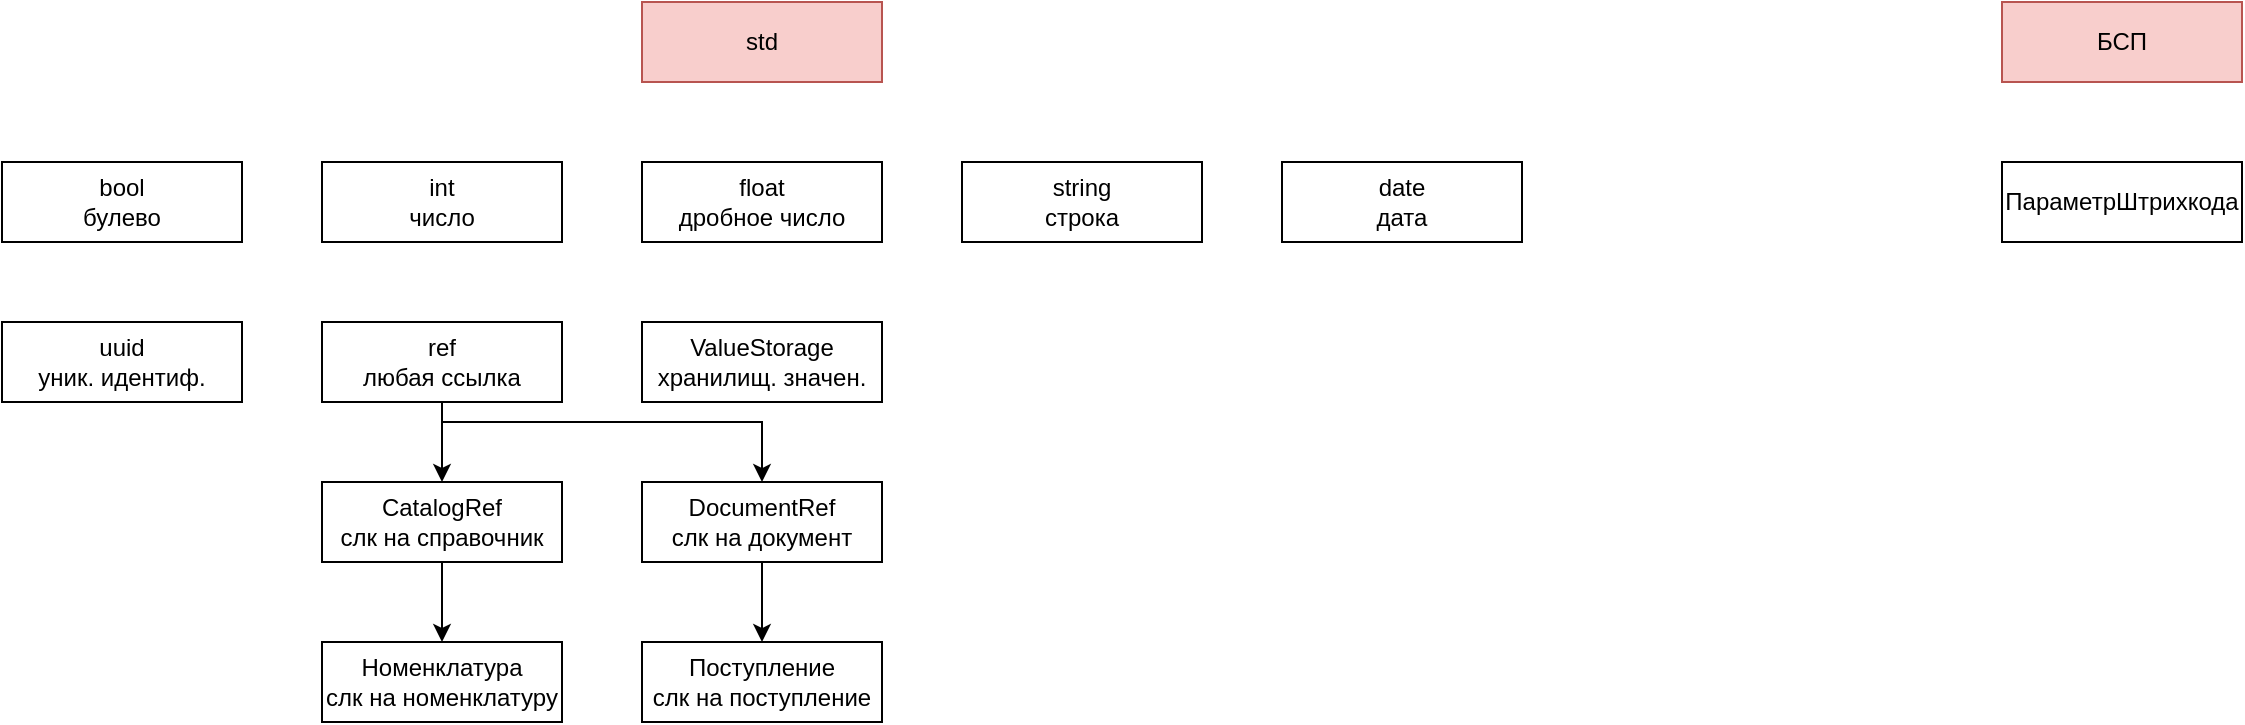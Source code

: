 <mxfile version="24.7.8">
  <diagram name="Страница — 1" id="fOMC7xHu2SzvGz_D-_M9">
    <mxGraphModel dx="1198" dy="712" grid="1" gridSize="10" guides="1" tooltips="1" connect="1" arrows="1" fold="1" page="1" pageScale="1" pageWidth="827" pageHeight="1169" math="0" shadow="0">
      <root>
        <mxCell id="0" />
        <mxCell id="1" parent="0" />
        <mxCell id="HP7L-dZWSXHkJmkqdX_X-1" value="std" style="rounded=0;whiteSpace=wrap;html=1;fillColor=#f8cecc;strokeColor=#b85450;" parent="1" vertex="1">
          <mxGeometry x="400" y="240" width="120" height="40" as="geometry" />
        </mxCell>
        <mxCell id="HP7L-dZWSXHkJmkqdX_X-4" value="int&lt;div&gt;число&lt;/div&gt;" style="rounded=0;whiteSpace=wrap;html=1;" parent="1" vertex="1">
          <mxGeometry x="240" y="320" width="120" height="40" as="geometry" />
        </mxCell>
        <mxCell id="HP7L-dZWSXHkJmkqdX_X-6" value="float&lt;div&gt;дробное число&lt;/div&gt;" style="rounded=0;whiteSpace=wrap;html=1;" parent="1" vertex="1">
          <mxGeometry x="400" y="320" width="120" height="40" as="geometry" />
        </mxCell>
        <mxCell id="HP7L-dZWSXHkJmkqdX_X-7" value="string&lt;div&gt;строка&lt;/div&gt;" style="rounded=0;whiteSpace=wrap;html=1;" parent="1" vertex="1">
          <mxGeometry x="560" y="320" width="120" height="40" as="geometry" />
        </mxCell>
        <mxCell id="HP7L-dZWSXHkJmkqdX_X-13" style="edgeStyle=orthogonalEdgeStyle;rounded=0;orthogonalLoop=1;jettySize=auto;html=1;" parent="1" source="HP7L-dZWSXHkJmkqdX_X-8" target="HP7L-dZWSXHkJmkqdX_X-9" edge="1">
          <mxGeometry relative="1" as="geometry" />
        </mxCell>
        <mxCell id="r6Dz6Naj0mB5d5bvlvq2-5" style="edgeStyle=orthogonalEdgeStyle;rounded=0;orthogonalLoop=1;jettySize=auto;html=1;" parent="1" source="HP7L-dZWSXHkJmkqdX_X-8" target="r6Dz6Naj0mB5d5bvlvq2-4" edge="1">
          <mxGeometry relative="1" as="geometry">
            <Array as="points">
              <mxPoint x="300" y="450" />
              <mxPoint x="460" y="450" />
            </Array>
          </mxGeometry>
        </mxCell>
        <mxCell id="HP7L-dZWSXHkJmkqdX_X-8" value="ref&lt;div&gt;любая ссылка&lt;/div&gt;" style="rounded=0;whiteSpace=wrap;html=1;" parent="1" vertex="1">
          <mxGeometry x="240" y="400" width="120" height="40" as="geometry" />
        </mxCell>
        <mxCell id="HP7L-dZWSXHkJmkqdX_X-15" value="" style="edgeStyle=orthogonalEdgeStyle;rounded=0;orthogonalLoop=1;jettySize=auto;html=1;" parent="1" source="HP7L-dZWSXHkJmkqdX_X-9" target="HP7L-dZWSXHkJmkqdX_X-14" edge="1">
          <mxGeometry relative="1" as="geometry" />
        </mxCell>
        <mxCell id="HP7L-dZWSXHkJmkqdX_X-9" value="&lt;div&gt;CatalogRef&lt;/div&gt;&lt;div&gt;слк на справочник&lt;/div&gt;" style="rounded=0;whiteSpace=wrap;html=1;" parent="1" vertex="1">
          <mxGeometry x="240" y="480" width="120" height="40" as="geometry" />
        </mxCell>
        <mxCell id="HP7L-dZWSXHkJmkqdX_X-10" value="&lt;div&gt;date&lt;/div&gt;&lt;div&gt;дата&lt;/div&gt;" style="rounded=0;whiteSpace=wrap;html=1;" parent="1" vertex="1">
          <mxGeometry x="720" y="320" width="120" height="40" as="geometry" />
        </mxCell>
        <mxCell id="HP7L-dZWSXHkJmkqdX_X-11" value="&lt;div&gt;bool&lt;/div&gt;&lt;div&gt;булево&lt;/div&gt;" style="rounded=0;whiteSpace=wrap;html=1;" parent="1" vertex="1">
          <mxGeometry x="80" y="320" width="120" height="40" as="geometry" />
        </mxCell>
        <mxCell id="HP7L-dZWSXHkJmkqdX_X-12" value="uuid&lt;div&gt;уник. идентиф.&lt;/div&gt;" style="rounded=0;whiteSpace=wrap;html=1;" parent="1" vertex="1">
          <mxGeometry x="80" y="400" width="120" height="40" as="geometry" />
        </mxCell>
        <mxCell id="HP7L-dZWSXHkJmkqdX_X-14" value="Номенклатура&lt;div&gt;слк на номенклатуру&lt;/div&gt;" style="rounded=0;whiteSpace=wrap;html=1;" parent="1" vertex="1">
          <mxGeometry x="240" y="560" width="120" height="40" as="geometry" />
        </mxCell>
        <mxCell id="r6Dz6Naj0mB5d5bvlvq2-1" value="ValueStorage&lt;div&gt;хранилищ. значен.&lt;/div&gt;" style="rounded=0;whiteSpace=wrap;html=1;" parent="1" vertex="1">
          <mxGeometry x="400" y="400" width="120" height="40" as="geometry" />
        </mxCell>
        <mxCell id="r6Dz6Naj0mB5d5bvlvq2-2" value="БСП" style="rounded=0;whiteSpace=wrap;html=1;fillColor=#f8cecc;strokeColor=#b85450;" parent="1" vertex="1">
          <mxGeometry x="1080" y="240" width="120" height="40" as="geometry" />
        </mxCell>
        <mxCell id="r6Dz6Naj0mB5d5bvlvq2-3" value="&lt;div&gt;ПараметрШтрихкода&lt;/div&gt;" style="rounded=0;whiteSpace=wrap;html=1;" parent="1" vertex="1">
          <mxGeometry x="1080" y="320" width="120" height="40" as="geometry" />
        </mxCell>
        <mxCell id="r6Dz6Naj0mB5d5bvlvq2-7" value="" style="edgeStyle=orthogonalEdgeStyle;rounded=0;orthogonalLoop=1;jettySize=auto;html=1;" parent="1" source="r6Dz6Naj0mB5d5bvlvq2-4" target="r6Dz6Naj0mB5d5bvlvq2-6" edge="1">
          <mxGeometry relative="1" as="geometry" />
        </mxCell>
        <mxCell id="r6Dz6Naj0mB5d5bvlvq2-4" value="&lt;div&gt;DocumentRef&lt;/div&gt;&lt;div&gt;слк на документ&lt;/div&gt;" style="rounded=0;whiteSpace=wrap;html=1;" parent="1" vertex="1">
          <mxGeometry x="400" y="480" width="120" height="40" as="geometry" />
        </mxCell>
        <mxCell id="r6Dz6Naj0mB5d5bvlvq2-6" value="Поступление&lt;div&gt;слк на поступление&lt;/div&gt;" style="rounded=0;whiteSpace=wrap;html=1;" parent="1" vertex="1">
          <mxGeometry x="400" y="560" width="120" height="40" as="geometry" />
        </mxCell>
      </root>
    </mxGraphModel>
  </diagram>
</mxfile>

